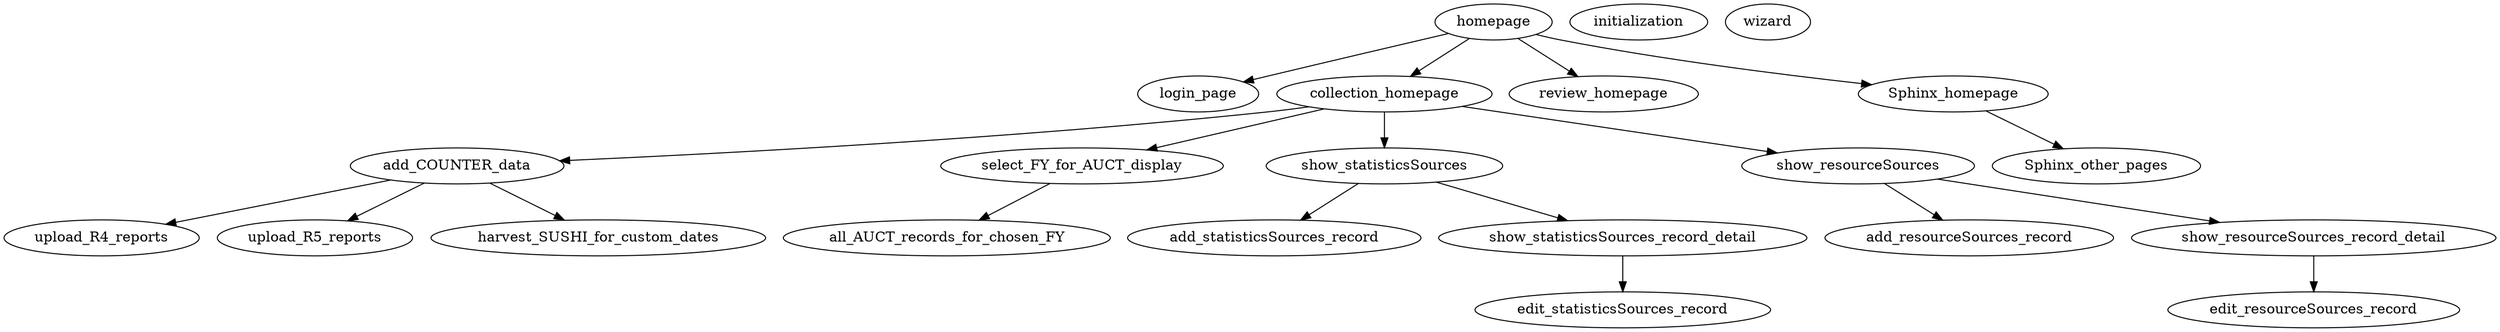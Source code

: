 digraph nolcat_sitemap {
    /* *** NoLCAT SITEMAP *** */

    /* *** Homepage and Authentication *** */
    // The web app homepage and pages for authentication
    homepage
    homepage -> login_page
    homepage -> collection_homepage
    homepage -> review_homepage
    homepage -> Sphinx_homepage
    

    login_page
    // And any other pages needed for authentication


    /* *** Collecting Usage Statistics *** */
    // Pages for collecting usage statistics
    collection_homepage
    collection_homepage -> add_COUNTER_data
    collection_homepage -> select_FY_for_AUCT_display
    collection_homepage -> show_statisticsSources
    collection_homepage -> show_resourceSources
    initialization wizard
    add_COUNTER_data
    add_COUNTER_data -> upload_R4_reports
    add_COUNTER_data -> upload_R5_reports
    add_COUNTER_data -> harvest_SUSHI_for_custom_dates

    // Pages for ingesting COUNTER data
    upload_R4_reports
    upload_R5_reports
    harvest_SUSHI_for_custom_dates

    // Pages for organizing usage statistics collection
    select_FY_for_AUCT_display
    select_FY_for_AUCT_display -> all_AUCT_records_for_chosen_FY
    all_AUCT_records_for_chosen_FY
    
    show_statisticsSources
    show_statisticsSources -> add_statisticsSources_record
    show_statisticsSources -> show_statisticsSources_record_detail
    add_statisticsSources_record
    show_statisticsSources_record_detail
    show_statisticsSources_record_detail -> edit_statisticsSources_record
    edit_statisticsSources_record // Includes adding or editing notes

    show_resourceSources
    show_resourceSources -> add_resourceSources_record
    show_resourceSources -> show_resourceSources_record_detail
    add_resourceSources_record
    show_resourceSources_record_detail
    show_resourceSources_record_detail -> edit_resourceSources_record
    edit_resourceSources_record // Includes adding or editing notes


    /* *** Reviewing Usage Statistics *** */
    // Pages for reviewing usage data
    review_homepage

    /*
        - generate query via dropdown
        - write sql
        - data viz
        - view notes
        - edit notes
    */


    /* *** Program Documentation *** */
    // The Sphinx documentation for the web app
    Sphinx_homepage
    Sphinx_homepage -> Sphinx_other_pages

    Sphinx_other_pages // Use Sphinx itself for site organization
}
